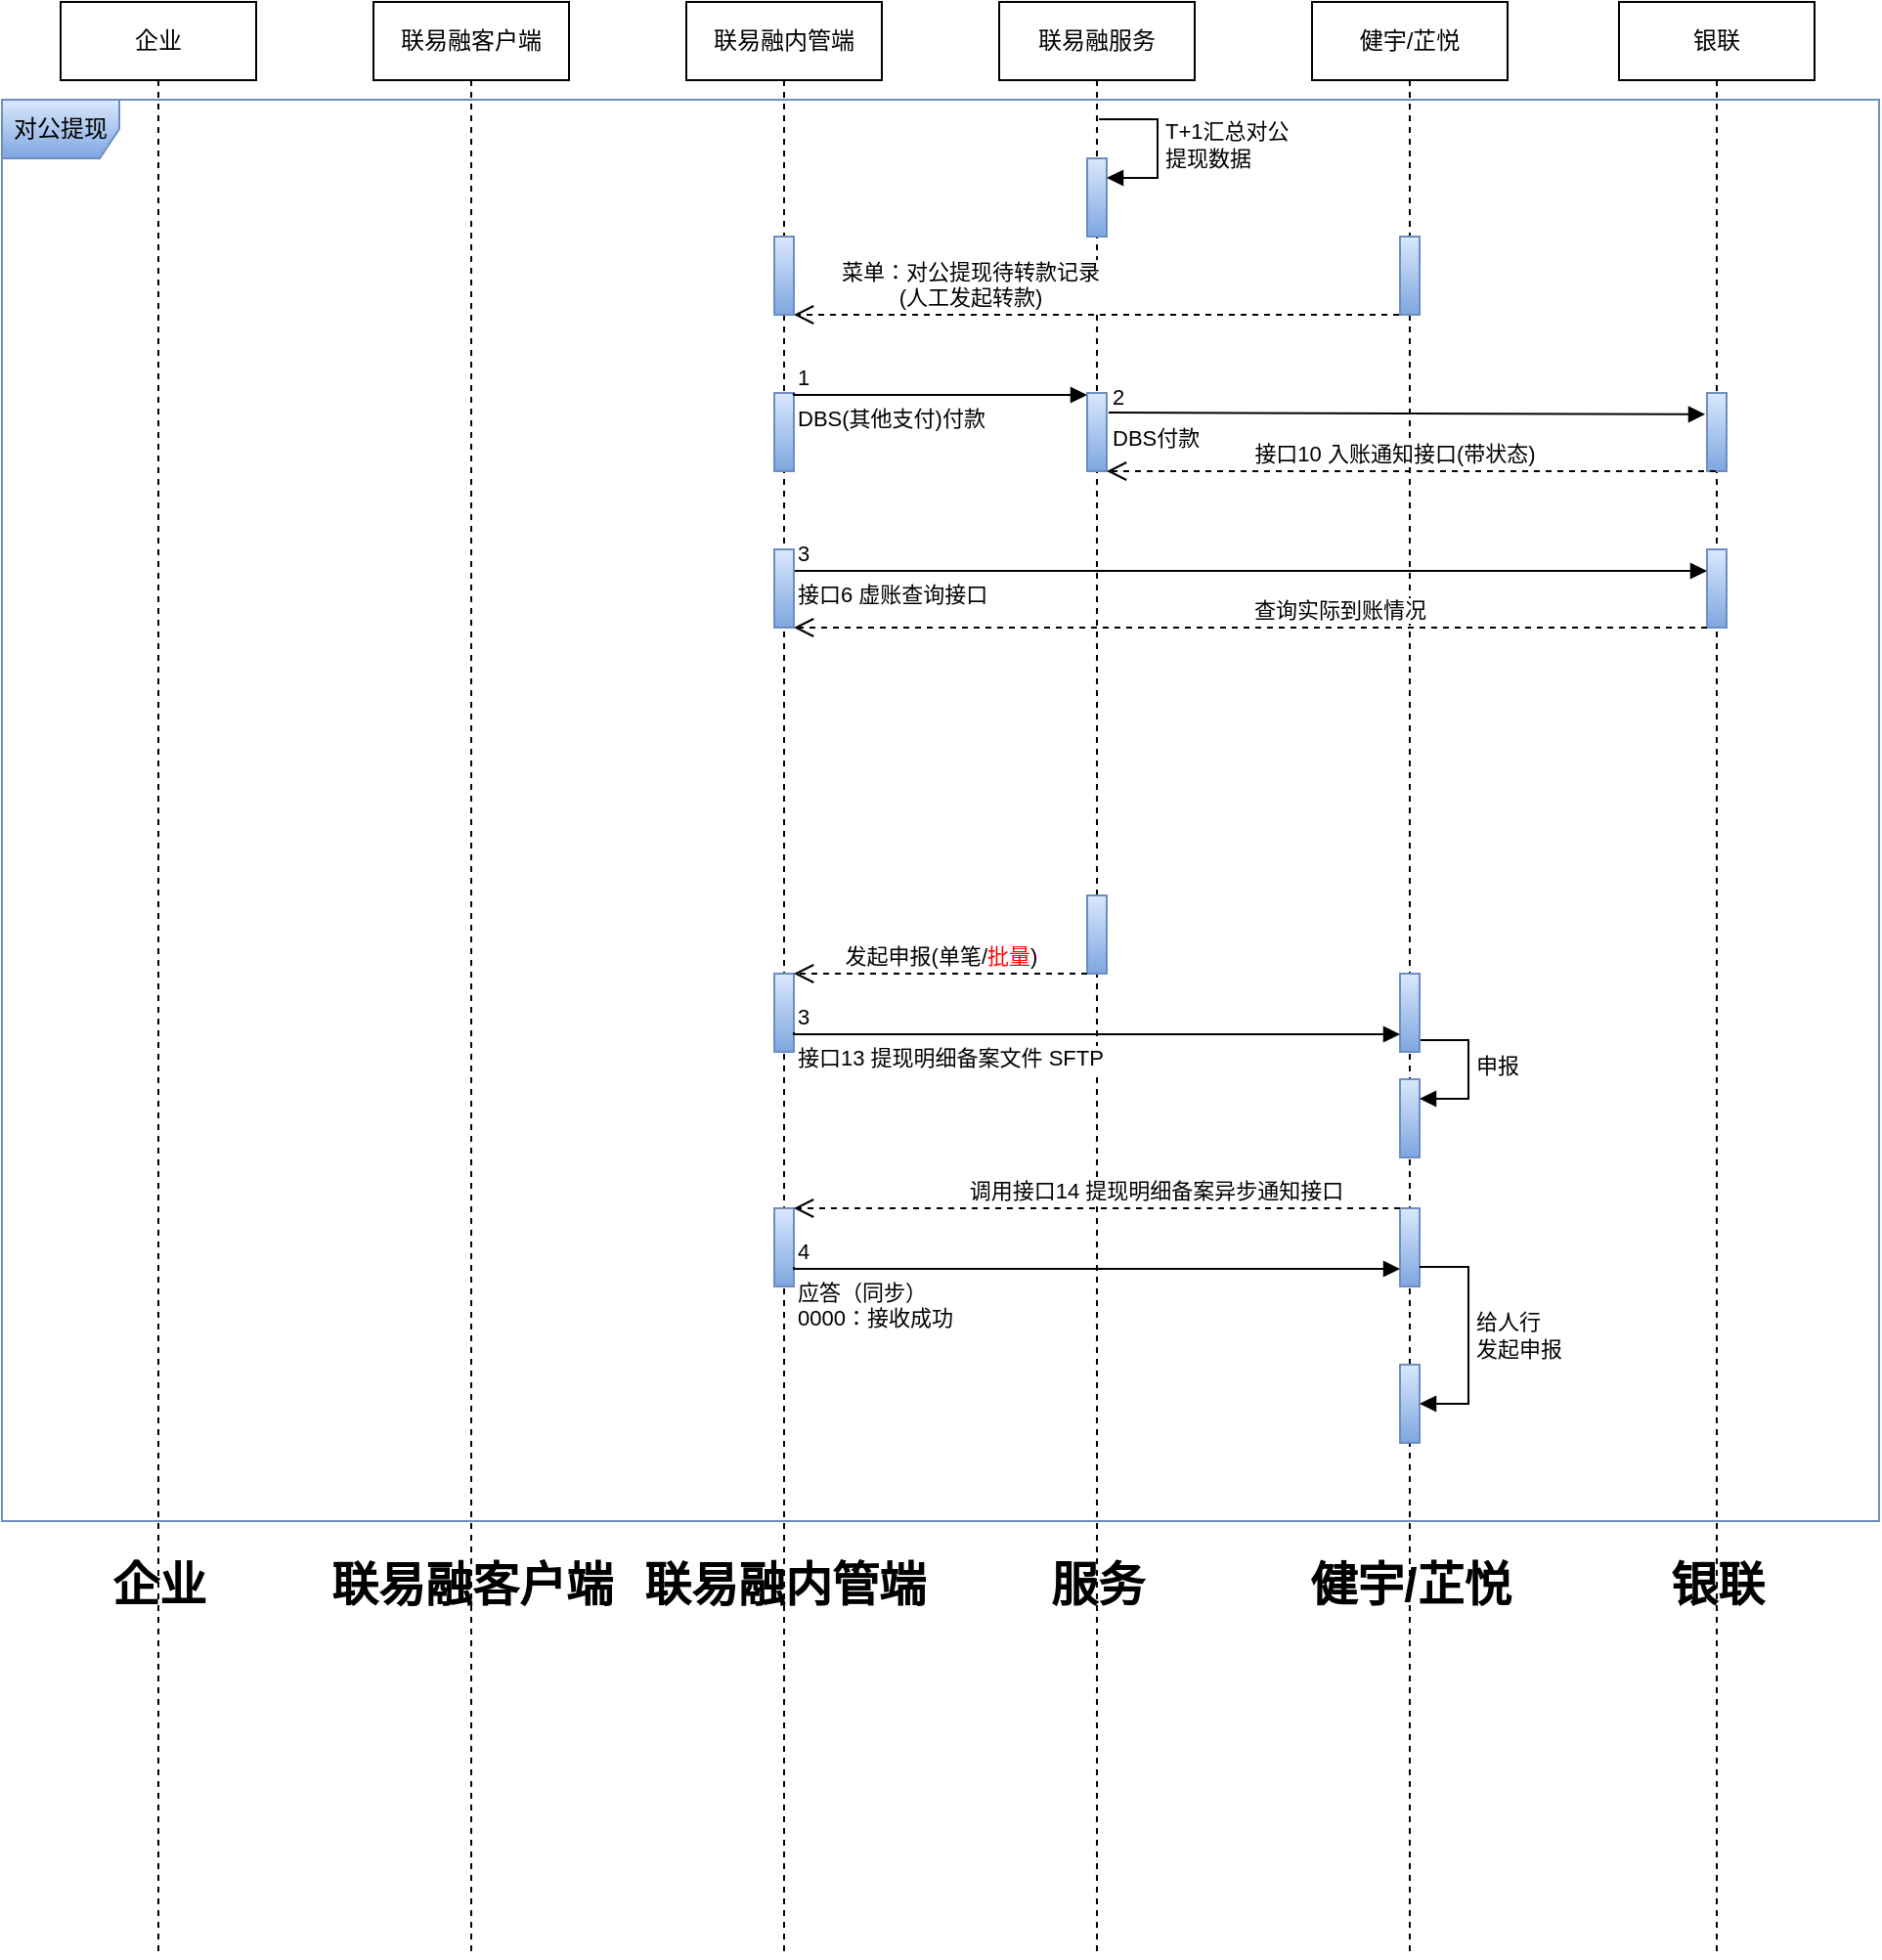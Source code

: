 <mxfile version="21.5.0" type="github">
  <diagram name="第 1 页" id="Y29vQs1fbBjCuAOMUxID">
    <mxGraphModel dx="1466" dy="804" grid="1" gridSize="10" guides="1" tooltips="1" connect="1" arrows="1" fold="1" page="1" pageScale="1" pageWidth="827" pageHeight="1169" math="0" shadow="0">
      <root>
        <mxCell id="0" />
        <mxCell id="1" parent="0" />
        <mxCell id="CyjdcLk994ZgfRY2nxm0-1" value="企业" style="shape=umlLifeline;perimeter=lifelinePerimeter;whiteSpace=wrap;html=1;container=1;dropTarget=0;collapsible=0;recursiveResize=0;outlineConnect=0;portConstraint=eastwest;newEdgeStyle={&quot;edgeStyle&quot;:&quot;elbowEdgeStyle&quot;,&quot;elbow&quot;:&quot;vertical&quot;,&quot;curved&quot;:0,&quot;rounded&quot;:0};" vertex="1" parent="1">
          <mxGeometry x="30" y="40" width="100" height="1000" as="geometry" />
        </mxCell>
        <mxCell id="CyjdcLk994ZgfRY2nxm0-2" value="联易融客户端" style="shape=umlLifeline;perimeter=lifelinePerimeter;whiteSpace=wrap;html=1;container=1;dropTarget=0;collapsible=0;recursiveResize=0;outlineConnect=0;portConstraint=eastwest;newEdgeStyle={&quot;edgeStyle&quot;:&quot;elbowEdgeStyle&quot;,&quot;elbow&quot;:&quot;vertical&quot;,&quot;curved&quot;:0,&quot;rounded&quot;:0};" vertex="1" parent="1">
          <mxGeometry x="190" y="40" width="100" height="1000" as="geometry" />
        </mxCell>
        <mxCell id="CyjdcLk994ZgfRY2nxm0-3" value="联易融内管端" style="shape=umlLifeline;perimeter=lifelinePerimeter;whiteSpace=wrap;html=1;container=1;dropTarget=0;collapsible=0;recursiveResize=0;outlineConnect=0;portConstraint=eastwest;newEdgeStyle={&quot;edgeStyle&quot;:&quot;elbowEdgeStyle&quot;,&quot;elbow&quot;:&quot;vertical&quot;,&quot;curved&quot;:0,&quot;rounded&quot;:0};" vertex="1" parent="1">
          <mxGeometry x="350" y="40" width="100" height="1000" as="geometry" />
        </mxCell>
        <mxCell id="CyjdcLk994ZgfRY2nxm0-42" value="" style="html=1;points=[];perimeter=orthogonalPerimeter;outlineConnect=0;targetShapes=umlLifeline;portConstraint=eastwest;newEdgeStyle={&quot;edgeStyle&quot;:&quot;elbowEdgeStyle&quot;,&quot;elbow&quot;:&quot;vertical&quot;,&quot;curved&quot;:0,&quot;rounded&quot;:0};fillColor=#dae8fc;gradientColor=#7ea6e0;strokeColor=#6c8ebf;" vertex="1" parent="CyjdcLk994ZgfRY2nxm0-3">
          <mxGeometry x="45" y="200" width="10" height="40" as="geometry" />
        </mxCell>
        <mxCell id="CyjdcLk994ZgfRY2nxm0-4" value="联易融服务" style="shape=umlLifeline;perimeter=lifelinePerimeter;whiteSpace=wrap;html=1;container=1;dropTarget=0;collapsible=0;recursiveResize=0;outlineConnect=0;portConstraint=eastwest;newEdgeStyle={&quot;edgeStyle&quot;:&quot;elbowEdgeStyle&quot;,&quot;elbow&quot;:&quot;vertical&quot;,&quot;curved&quot;:0,&quot;rounded&quot;:0};" vertex="1" parent="1">
          <mxGeometry x="510" y="40" width="100" height="1000" as="geometry" />
        </mxCell>
        <mxCell id="CyjdcLk994ZgfRY2nxm0-13" value="" style="html=1;points=[];perimeter=orthogonalPerimeter;outlineConnect=0;targetShapes=umlLifeline;portConstraint=eastwest;newEdgeStyle={&quot;edgeStyle&quot;:&quot;elbowEdgeStyle&quot;,&quot;elbow&quot;:&quot;vertical&quot;,&quot;curved&quot;:0,&quot;rounded&quot;:0};fillColor=#dae8fc;strokeColor=#6c8ebf;gradientColor=#7ea6e0;" vertex="1" parent="CyjdcLk994ZgfRY2nxm0-4">
          <mxGeometry x="45" y="80" width="10" height="40" as="geometry" />
        </mxCell>
        <mxCell id="CyjdcLk994ZgfRY2nxm0-14" value="T+1汇总对公&lt;br&gt;提现数据" style="html=1;align=left;spacingLeft=2;endArrow=block;rounded=0;edgeStyle=orthogonalEdgeStyle;curved=0;rounded=0;" edge="1" parent="CyjdcLk994ZgfRY2nxm0-4" target="CyjdcLk994ZgfRY2nxm0-13">
          <mxGeometry relative="1" as="geometry">
            <mxPoint x="51" y="60" as="sourcePoint" />
            <Array as="points">
              <mxPoint x="81" y="90" />
            </Array>
          </mxGeometry>
        </mxCell>
        <mxCell id="CyjdcLk994ZgfRY2nxm0-5" value="健宇/芷悦" style="shape=umlLifeline;perimeter=lifelinePerimeter;whiteSpace=wrap;html=1;container=1;dropTarget=0;collapsible=0;recursiveResize=0;outlineConnect=0;portConstraint=eastwest;newEdgeStyle={&quot;edgeStyle&quot;:&quot;elbowEdgeStyle&quot;,&quot;elbow&quot;:&quot;vertical&quot;,&quot;curved&quot;:0,&quot;rounded&quot;:0};" vertex="1" parent="1">
          <mxGeometry x="670" y="40" width="100" height="1000" as="geometry" />
        </mxCell>
        <mxCell id="CyjdcLk994ZgfRY2nxm0-20" value="" style="html=1;points=[];perimeter=orthogonalPerimeter;outlineConnect=0;targetShapes=umlLifeline;portConstraint=eastwest;newEdgeStyle={&quot;edgeStyle&quot;:&quot;elbowEdgeStyle&quot;,&quot;elbow&quot;:&quot;vertical&quot;,&quot;curved&quot;:0,&quot;rounded&quot;:0};fillColor=#dae8fc;gradientColor=#7ea6e0;strokeColor=#6c8ebf;" vertex="1" parent="CyjdcLk994ZgfRY2nxm0-5">
          <mxGeometry x="45" y="120" width="10" height="40" as="geometry" />
        </mxCell>
        <mxCell id="CyjdcLk994ZgfRY2nxm0-6" value="银联" style="shape=umlLifeline;perimeter=lifelinePerimeter;whiteSpace=wrap;html=1;container=1;dropTarget=0;collapsible=0;recursiveResize=0;outlineConnect=0;portConstraint=eastwest;newEdgeStyle={&quot;edgeStyle&quot;:&quot;elbowEdgeStyle&quot;,&quot;elbow&quot;:&quot;vertical&quot;,&quot;curved&quot;:0,&quot;rounded&quot;:0};" vertex="1" parent="1">
          <mxGeometry x="827" y="40" width="100" height="1000" as="geometry" />
        </mxCell>
        <mxCell id="CyjdcLk994ZgfRY2nxm0-43" value="" style="html=1;points=[];perimeter=orthogonalPerimeter;outlineConnect=0;targetShapes=umlLifeline;portConstraint=eastwest;newEdgeStyle={&quot;edgeStyle&quot;:&quot;elbowEdgeStyle&quot;,&quot;elbow&quot;:&quot;vertical&quot;,&quot;curved&quot;:0,&quot;rounded&quot;:0};fillColor=#dae8fc;gradientColor=#7ea6e0;strokeColor=#6c8ebf;" vertex="1" parent="CyjdcLk994ZgfRY2nxm0-6">
          <mxGeometry x="45" y="200" width="10" height="40" as="geometry" />
        </mxCell>
        <mxCell id="CyjdcLk994ZgfRY2nxm0-8" value="" style="html=1;points=[];perimeter=orthogonalPerimeter;outlineConnect=0;targetShapes=umlLifeline;portConstraint=eastwest;newEdgeStyle={&quot;edgeStyle&quot;:&quot;elbowEdgeStyle&quot;,&quot;elbow&quot;:&quot;vertical&quot;,&quot;curved&quot;:0,&quot;rounded&quot;:0};fillColor=#dae8fc;gradientColor=#7ea6e0;strokeColor=#6c8ebf;" vertex="1" parent="1">
          <mxGeometry x="872" y="320" width="10" height="40" as="geometry" />
        </mxCell>
        <mxCell id="CyjdcLk994ZgfRY2nxm0-9" value="" style="html=1;points=[];perimeter=orthogonalPerimeter;outlineConnect=0;targetShapes=umlLifeline;portConstraint=eastwest;newEdgeStyle={&quot;edgeStyle&quot;:&quot;elbowEdgeStyle&quot;,&quot;elbow&quot;:&quot;vertical&quot;,&quot;curved&quot;:0,&quot;rounded&quot;:0};fillColor=#dae8fc;gradientColor=#7ea6e0;strokeColor=#6c8ebf;" vertex="1" parent="1">
          <mxGeometry x="715" y="591" width="10" height="40" as="geometry" />
        </mxCell>
        <mxCell id="CyjdcLk994ZgfRY2nxm0-10" value="申报" style="html=1;align=left;spacingLeft=2;endArrow=block;rounded=0;edgeStyle=orthogonalEdgeStyle;curved=0;rounded=0;" edge="1" parent="1" target="CyjdcLk994ZgfRY2nxm0-9">
          <mxGeometry relative="1" as="geometry">
            <mxPoint x="720" y="571" as="sourcePoint" />
            <Array as="points">
              <mxPoint x="750" y="601" />
            </Array>
          </mxGeometry>
        </mxCell>
        <mxCell id="CyjdcLk994ZgfRY2nxm0-11" value="" style="html=1;points=[];perimeter=orthogonalPerimeter;outlineConnect=0;targetShapes=umlLifeline;portConstraint=eastwest;newEdgeStyle={&quot;edgeStyle&quot;:&quot;elbowEdgeStyle&quot;,&quot;elbow&quot;:&quot;vertical&quot;,&quot;curved&quot;:0,&quot;rounded&quot;:0};fillColor=#dae8fc;gradientColor=#7ea6e0;strokeColor=#6c8ebf;" vertex="1" parent="1">
          <mxGeometry x="715" y="657" width="10" height="40" as="geometry" />
        </mxCell>
        <mxCell id="CyjdcLk994ZgfRY2nxm0-12" value="对公提现" style="shape=umlFrame;whiteSpace=wrap;html=1;pointerEvents=0;fillColor=#dae8fc;gradientColor=#7ea6e0;strokeColor=#6c8ebf;" vertex="1" parent="1">
          <mxGeometry y="90" width="960" height="727" as="geometry" />
        </mxCell>
        <mxCell id="CyjdcLk994ZgfRY2nxm0-15" value="企业" style="text;strokeColor=none;fillColor=none;html=1;fontSize=24;fontStyle=1;verticalAlign=middle;align=center;" vertex="1" parent="1">
          <mxGeometry x="30" y="830" width="100" height="40" as="geometry" />
        </mxCell>
        <mxCell id="CyjdcLk994ZgfRY2nxm0-16" value="联易融客户端" style="text;strokeColor=none;fillColor=none;html=1;fontSize=24;fontStyle=1;verticalAlign=middle;align=center;" vertex="1" parent="1">
          <mxGeometry x="190" y="830" width="100" height="40" as="geometry" />
        </mxCell>
        <mxCell id="CyjdcLk994ZgfRY2nxm0-17" value="联易融内管端" style="text;strokeColor=none;fillColor=none;html=1;fontSize=24;fontStyle=1;verticalAlign=middle;align=center;" vertex="1" parent="1">
          <mxGeometry x="350" y="830" width="100" height="40" as="geometry" />
        </mxCell>
        <mxCell id="CyjdcLk994ZgfRY2nxm0-18" value="服务" style="text;strokeColor=none;fillColor=none;html=1;fontSize=24;fontStyle=1;verticalAlign=middle;align=center;" vertex="1" parent="1">
          <mxGeometry x="510" y="830" width="100" height="40" as="geometry" />
        </mxCell>
        <mxCell id="CyjdcLk994ZgfRY2nxm0-19" value="健宇/芷悦" style="text;strokeColor=none;fillColor=none;html=1;fontSize=24;fontStyle=1;verticalAlign=middle;align=center;" vertex="1" parent="1">
          <mxGeometry x="670" y="830" width="100" height="40" as="geometry" />
        </mxCell>
        <mxCell id="CyjdcLk994ZgfRY2nxm0-21" value="DBS(其他支付)付款" style="endArrow=block;endFill=1;html=1;edgeStyle=orthogonalEdgeStyle;align=left;verticalAlign=top;rounded=0;" edge="1" parent="1" target="CyjdcLk994ZgfRY2nxm0-25">
          <mxGeometry x="-1" relative="1" as="geometry">
            <mxPoint x="405" y="240" as="sourcePoint" />
            <mxPoint x="715" y="241" as="targetPoint" />
            <Array as="points">
              <mxPoint x="405" y="241" />
            </Array>
            <mxPoint as="offset" />
          </mxGeometry>
        </mxCell>
        <mxCell id="CyjdcLk994ZgfRY2nxm0-22" value="1" style="edgeLabel;resizable=0;html=1;align=left;verticalAlign=bottom;" connectable="0" vertex="1" parent="CyjdcLk994ZgfRY2nxm0-21">
          <mxGeometry x="-1" relative="1" as="geometry" />
        </mxCell>
        <mxCell id="CyjdcLk994ZgfRY2nxm0-23" value="菜单：对公提现待转款记录&lt;br&gt;(人工发起转款)" style="html=1;verticalAlign=bottom;endArrow=open;dashed=1;endSize=8;edgeStyle=elbowEdgeStyle;elbow=vertical;curved=0;rounded=0;entryX=1.5;entryY=1;entryDx=0;entryDy=0;entryPerimeter=0;" edge="1" parent="1">
          <mxGeometry x="0.418" relative="1" as="geometry">
            <mxPoint x="714.5" y="200" as="sourcePoint" />
            <mxPoint x="405" y="200" as="targetPoint" />
            <Array as="points">
              <mxPoint x="605" y="200" />
            </Array>
            <mxPoint as="offset" />
          </mxGeometry>
        </mxCell>
        <mxCell id="CyjdcLk994ZgfRY2nxm0-24" value="" style="html=1;points=[];perimeter=orthogonalPerimeter;outlineConnect=0;targetShapes=umlLifeline;portConstraint=eastwest;newEdgeStyle={&quot;edgeStyle&quot;:&quot;elbowEdgeStyle&quot;,&quot;elbow&quot;:&quot;vertical&quot;,&quot;curved&quot;:0,&quot;rounded&quot;:0};fillColor=#dae8fc;gradientColor=#7ea6e0;strokeColor=#6c8ebf;" vertex="1" parent="1">
          <mxGeometry x="395" y="160" width="10" height="40" as="geometry" />
        </mxCell>
        <mxCell id="CyjdcLk994ZgfRY2nxm0-25" value="" style="html=1;points=[];perimeter=orthogonalPerimeter;outlineConnect=0;targetShapes=umlLifeline;portConstraint=eastwest;newEdgeStyle={&quot;edgeStyle&quot;:&quot;elbowEdgeStyle&quot;,&quot;elbow&quot;:&quot;vertical&quot;,&quot;curved&quot;:0,&quot;rounded&quot;:0};fillColor=#dae8fc;gradientColor=#7ea6e0;strokeColor=#6c8ebf;" vertex="1" parent="1">
          <mxGeometry x="555" y="240" width="10" height="40" as="geometry" />
        </mxCell>
        <mxCell id="CyjdcLk994ZgfRY2nxm0-26" value="接口10 入账通知接口(带状态)" style="html=1;verticalAlign=bottom;endArrow=open;dashed=1;endSize=8;edgeStyle=elbowEdgeStyle;elbow=vertical;curved=0;rounded=0;" edge="1" parent="1" source="CyjdcLk994ZgfRY2nxm0-6">
          <mxGeometry x="0.059" relative="1" as="geometry">
            <mxPoint x="720.0" y="223" as="sourcePoint" />
            <mxPoint x="565" y="280" as="targetPoint" />
            <Array as="points">
              <mxPoint x="840" y="280" />
            </Array>
            <mxPoint as="offset" />
          </mxGeometry>
        </mxCell>
        <mxCell id="CyjdcLk994ZgfRY2nxm0-27" value="接口6 虚账查询接口" style="endArrow=block;endFill=1;html=1;edgeStyle=orthogonalEdgeStyle;align=left;verticalAlign=top;rounded=0;" edge="1" parent="1" target="CyjdcLk994ZgfRY2nxm0-8">
          <mxGeometry x="-1" relative="1" as="geometry">
            <mxPoint x="405" y="330" as="sourcePoint" />
            <mxPoint x="715" y="331" as="targetPoint" />
            <Array as="points">
              <mxPoint x="405" y="331" />
            </Array>
            <mxPoint as="offset" />
          </mxGeometry>
        </mxCell>
        <mxCell id="CyjdcLk994ZgfRY2nxm0-28" value="3" style="edgeLabel;resizable=0;html=1;align=left;verticalAlign=bottom;" connectable="0" vertex="1" parent="CyjdcLk994ZgfRY2nxm0-27">
          <mxGeometry x="-1" relative="1" as="geometry" />
        </mxCell>
        <mxCell id="CyjdcLk994ZgfRY2nxm0-29" value="查询实际到账情况" style="html=1;verticalAlign=bottom;endArrow=open;dashed=1;endSize=8;edgeStyle=elbowEdgeStyle;elbow=vertical;curved=0;rounded=0;" edge="1" parent="1" source="CyjdcLk994ZgfRY2nxm0-8">
          <mxGeometry x="-0.194" relative="1" as="geometry">
            <mxPoint x="715" y="360" as="sourcePoint" />
            <mxPoint x="405" y="360" as="targetPoint" />
            <Array as="points">
              <mxPoint x="430" y="360" />
            </Array>
            <mxPoint as="offset" />
          </mxGeometry>
        </mxCell>
        <mxCell id="CyjdcLk994ZgfRY2nxm0-30" value="" style="html=1;points=[];perimeter=orthogonalPerimeter;outlineConnect=0;targetShapes=umlLifeline;portConstraint=eastwest;newEdgeStyle={&quot;edgeStyle&quot;:&quot;elbowEdgeStyle&quot;,&quot;elbow&quot;:&quot;vertical&quot;,&quot;curved&quot;:0,&quot;rounded&quot;:0};fillColor=#dae8fc;gradientColor=#7ea6e0;strokeColor=#6c8ebf;" vertex="1" parent="1">
          <mxGeometry x="395" y="537" width="10" height="40" as="geometry" />
        </mxCell>
        <mxCell id="CyjdcLk994ZgfRY2nxm0-31" value="" style="html=1;points=[];perimeter=orthogonalPerimeter;outlineConnect=0;targetShapes=umlLifeline;portConstraint=eastwest;newEdgeStyle={&quot;edgeStyle&quot;:&quot;elbowEdgeStyle&quot;,&quot;elbow&quot;:&quot;vertical&quot;,&quot;curved&quot;:0,&quot;rounded&quot;:0};fillColor=#dae8fc;gradientColor=#7ea6e0;strokeColor=#6c8ebf;" vertex="1" parent="1">
          <mxGeometry x="715" y="537" width="10" height="40" as="geometry" />
        </mxCell>
        <mxCell id="CyjdcLk994ZgfRY2nxm0-32" value="" style="html=1;points=[];perimeter=orthogonalPerimeter;outlineConnect=0;targetShapes=umlLifeline;portConstraint=eastwest;newEdgeStyle={&quot;edgeStyle&quot;:&quot;elbowEdgeStyle&quot;,&quot;elbow&quot;:&quot;vertical&quot;,&quot;curved&quot;:0,&quot;rounded&quot;:0};fillColor=#dae8fc;gradientColor=#7ea6e0;strokeColor=#6c8ebf;" vertex="1" parent="1">
          <mxGeometry x="555" y="497" width="10" height="40" as="geometry" />
        </mxCell>
        <mxCell id="CyjdcLk994ZgfRY2nxm0-33" value="发起申报(单笔/&lt;font color=&quot;#ff0000&quot;&gt;批量&lt;/font&gt;)" style="html=1;verticalAlign=bottom;endArrow=open;dashed=1;endSize=8;edgeStyle=elbowEdgeStyle;elbow=vertical;curved=0;rounded=0;" edge="1" parent="1">
          <mxGeometry relative="1" as="geometry">
            <mxPoint x="555" y="537" as="sourcePoint" />
            <mxPoint x="405" y="537" as="targetPoint" />
            <Array as="points">
              <mxPoint x="430" y="537" />
            </Array>
            <mxPoint as="offset" />
          </mxGeometry>
        </mxCell>
        <mxCell id="CyjdcLk994ZgfRY2nxm0-34" value="接口13 提现明细备案文件 SFTP" style="endArrow=block;endFill=1;html=1;edgeStyle=orthogonalEdgeStyle;align=left;verticalAlign=top;rounded=0;" edge="1" parent="1">
          <mxGeometry x="-1" relative="1" as="geometry">
            <mxPoint x="405" y="567" as="sourcePoint" />
            <mxPoint x="715" y="568" as="targetPoint" />
            <Array as="points">
              <mxPoint x="405" y="568" />
            </Array>
            <mxPoint as="offset" />
          </mxGeometry>
        </mxCell>
        <mxCell id="CyjdcLk994ZgfRY2nxm0-35" value="3" style="edgeLabel;resizable=0;html=1;align=left;verticalAlign=bottom;" connectable="0" vertex="1" parent="CyjdcLk994ZgfRY2nxm0-34">
          <mxGeometry x="-1" relative="1" as="geometry" />
        </mxCell>
        <mxCell id="CyjdcLk994ZgfRY2nxm0-36" value="" style="html=1;points=[];perimeter=orthogonalPerimeter;outlineConnect=0;targetShapes=umlLifeline;portConstraint=eastwest;newEdgeStyle={&quot;edgeStyle&quot;:&quot;elbowEdgeStyle&quot;,&quot;elbow&quot;:&quot;vertical&quot;,&quot;curved&quot;:0,&quot;rounded&quot;:0};fillColor=#dae8fc;gradientColor=#7ea6e0;strokeColor=#6c8ebf;" vertex="1" parent="1">
          <mxGeometry x="395" y="657" width="10" height="40" as="geometry" />
        </mxCell>
        <mxCell id="CyjdcLk994ZgfRY2nxm0-37" value="调用接口14 提现明细备案异步通知接口" style="html=1;verticalAlign=bottom;endArrow=open;dashed=1;endSize=8;edgeStyle=elbowEdgeStyle;elbow=vertical;curved=0;rounded=0;" edge="1" parent="1">
          <mxGeometry x="-0.194" relative="1" as="geometry">
            <mxPoint x="715" y="657" as="sourcePoint" />
            <mxPoint x="405" y="657" as="targetPoint" />
            <Array as="points">
              <mxPoint x="430" y="657" />
            </Array>
            <mxPoint as="offset" />
          </mxGeometry>
        </mxCell>
        <mxCell id="CyjdcLk994ZgfRY2nxm0-38" value="应答（同步）&lt;br&gt;0000：接收成功" style="endArrow=block;endFill=1;html=1;edgeStyle=orthogonalEdgeStyle;align=left;verticalAlign=top;rounded=0;" edge="1" parent="1">
          <mxGeometry x="-1" relative="1" as="geometry">
            <mxPoint x="405" y="687" as="sourcePoint" />
            <mxPoint x="715" y="688" as="targetPoint" />
            <Array as="points">
              <mxPoint x="405" y="688" />
            </Array>
            <mxPoint as="offset" />
          </mxGeometry>
        </mxCell>
        <mxCell id="CyjdcLk994ZgfRY2nxm0-39" value="4" style="edgeLabel;resizable=0;html=1;align=left;verticalAlign=bottom;" connectable="0" vertex="1" parent="CyjdcLk994ZgfRY2nxm0-38">
          <mxGeometry x="-1" relative="1" as="geometry" />
        </mxCell>
        <mxCell id="CyjdcLk994ZgfRY2nxm0-40" value="" style="html=1;points=[];perimeter=orthogonalPerimeter;outlineConnect=0;targetShapes=umlLifeline;portConstraint=eastwest;newEdgeStyle={&quot;edgeStyle&quot;:&quot;elbowEdgeStyle&quot;,&quot;elbow&quot;:&quot;vertical&quot;,&quot;curved&quot;:0,&quot;rounded&quot;:0};fillColor=#dae8fc;gradientColor=#7ea6e0;strokeColor=#6c8ebf;" vertex="1" parent="1">
          <mxGeometry x="715" y="737" width="10" height="40" as="geometry" />
        </mxCell>
        <mxCell id="CyjdcLk994ZgfRY2nxm0-41" value="给人行&lt;br&gt;发起申报" style="html=1;align=left;spacingLeft=2;endArrow=block;rounded=0;edgeStyle=orthogonalEdgeStyle;curved=0;rounded=0;" edge="1" parent="1" source="CyjdcLk994ZgfRY2nxm0-11" target="CyjdcLk994ZgfRY2nxm0-40">
          <mxGeometry relative="1" as="geometry">
            <mxPoint x="724.5" y="697" as="sourcePoint" />
            <Array as="points">
              <mxPoint x="750" y="687" />
              <mxPoint x="750" y="757" />
            </Array>
            <mxPoint x="775" y="707" as="targetPoint" />
          </mxGeometry>
        </mxCell>
        <mxCell id="CyjdcLk994ZgfRY2nxm0-44" value="DBS付款" style="endArrow=block;endFill=1;html=1;edgeStyle=orthogonalEdgeStyle;align=left;verticalAlign=top;rounded=0;entryX=0.43;entryY=0.703;entryDx=0;entryDy=0;entryPerimeter=0;" edge="1" parent="1">
          <mxGeometry x="-1" relative="1" as="geometry">
            <mxPoint x="566" y="250" as="sourcePoint" />
            <mxPoint x="871" y="250.9" as="targetPoint" />
            <Array as="points" />
            <mxPoint as="offset" />
          </mxGeometry>
        </mxCell>
        <mxCell id="CyjdcLk994ZgfRY2nxm0-45" value="2" style="edgeLabel;resizable=0;html=1;align=left;verticalAlign=bottom;" connectable="0" vertex="1" parent="CyjdcLk994ZgfRY2nxm0-44">
          <mxGeometry x="-1" relative="1" as="geometry" />
        </mxCell>
        <mxCell id="CyjdcLk994ZgfRY2nxm0-46" value="" style="html=1;points=[];perimeter=orthogonalPerimeter;outlineConnect=0;targetShapes=umlLifeline;portConstraint=eastwest;newEdgeStyle={&quot;edgeStyle&quot;:&quot;elbowEdgeStyle&quot;,&quot;elbow&quot;:&quot;vertical&quot;,&quot;curved&quot;:0,&quot;rounded&quot;:0};fillColor=#dae8fc;gradientColor=#7ea6e0;strokeColor=#6c8ebf;" vertex="1" parent="1">
          <mxGeometry x="395" y="320" width="10" height="40" as="geometry" />
        </mxCell>
        <mxCell id="CyjdcLk994ZgfRY2nxm0-47" value="银联" style="text;strokeColor=none;fillColor=none;html=1;fontSize=24;fontStyle=1;verticalAlign=middle;align=center;" vertex="1" parent="1">
          <mxGeometry x="827" y="830" width="100" height="40" as="geometry" />
        </mxCell>
      </root>
    </mxGraphModel>
  </diagram>
</mxfile>
